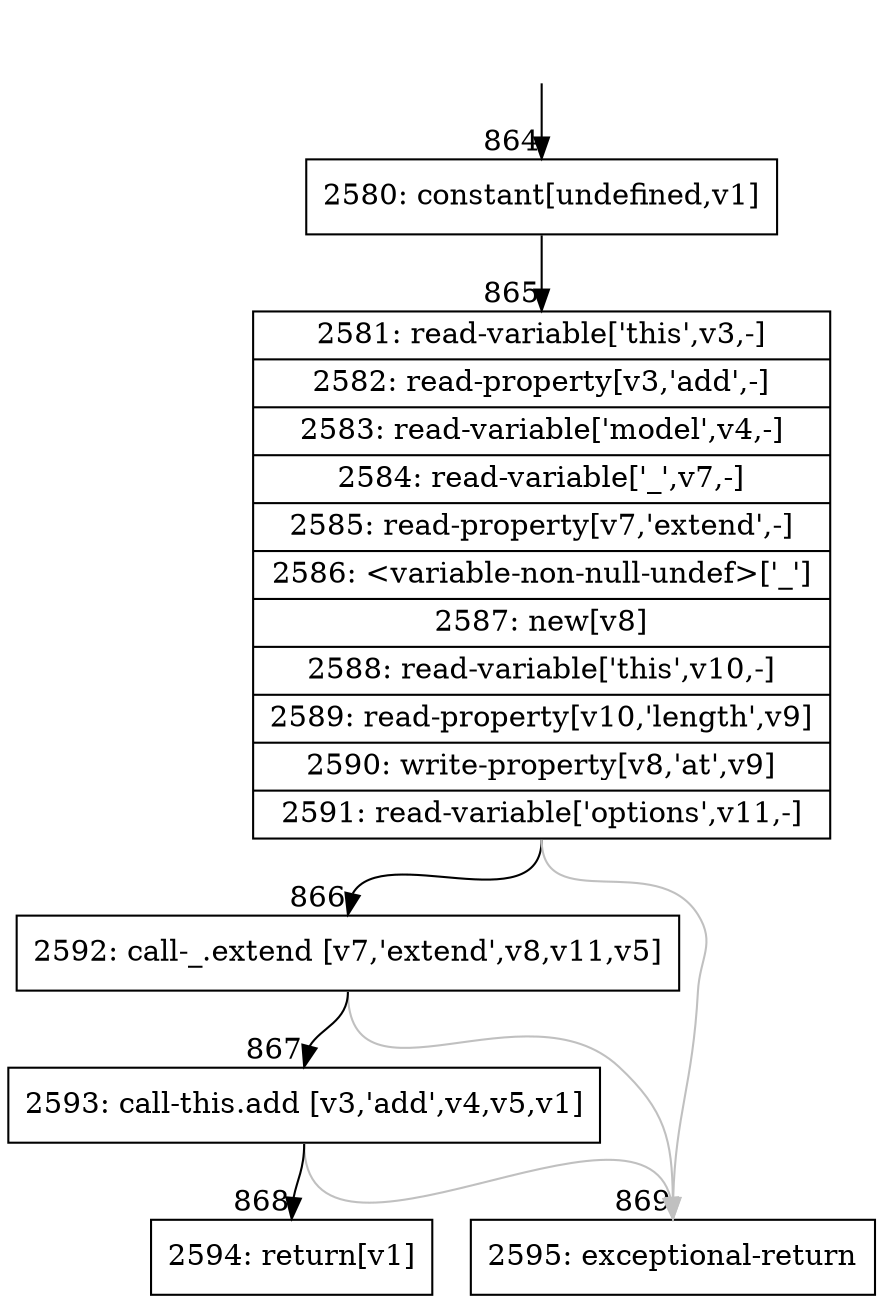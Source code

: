 digraph {
rankdir="TD"
BB_entry53[shape=none,label=""];
BB_entry53 -> BB864 [tailport=s, headport=n, headlabel="    864"]
BB864 [shape=record label="{2580: constant[undefined,v1]}" ] 
BB864 -> BB865 [tailport=s, headport=n, headlabel="      865"]
BB865 [shape=record label="{2581: read-variable['this',v3,-]|2582: read-property[v3,'add',-]|2583: read-variable['model',v4,-]|2584: read-variable['_',v7,-]|2585: read-property[v7,'extend',-]|2586: \<variable-non-null-undef\>['_']|2587: new[v8]|2588: read-variable['this',v10,-]|2589: read-property[v10,'length',v9]|2590: write-property[v8,'at',v9]|2591: read-variable['options',v11,-]}" ] 
BB865 -> BB866 [tailport=s, headport=n, headlabel="      866"]
BB865 -> BB869 [tailport=s, headport=n, color=gray, headlabel="      869"]
BB866 [shape=record label="{2592: call-_.extend [v7,'extend',v8,v11,v5]}" ] 
BB866 -> BB867 [tailport=s, headport=n, headlabel="      867"]
BB866 -> BB869 [tailport=s, headport=n, color=gray]
BB867 [shape=record label="{2593: call-this.add [v3,'add',v4,v5,v1]}" ] 
BB867 -> BB868 [tailport=s, headport=n, headlabel="      868"]
BB867 -> BB869 [tailport=s, headport=n, color=gray]
BB868 [shape=record label="{2594: return[v1]}" ] 
BB869 [shape=record label="{2595: exceptional-return}" ] 
//#$~ 778
}
